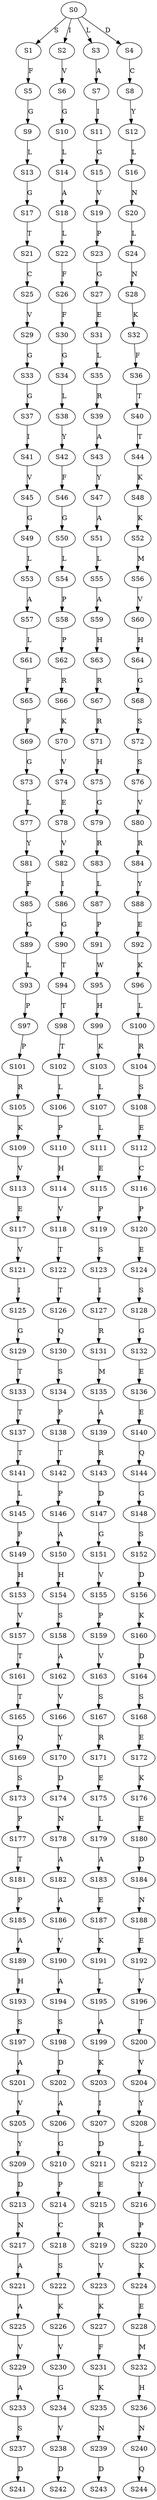 strict digraph  {
	S0 -> S1 [ label = S ];
	S0 -> S2 [ label = I ];
	S0 -> S3 [ label = L ];
	S0 -> S4 [ label = D ];
	S1 -> S5 [ label = F ];
	S2 -> S6 [ label = V ];
	S3 -> S7 [ label = A ];
	S4 -> S8 [ label = C ];
	S5 -> S9 [ label = G ];
	S6 -> S10 [ label = G ];
	S7 -> S11 [ label = I ];
	S8 -> S12 [ label = Y ];
	S9 -> S13 [ label = L ];
	S10 -> S14 [ label = L ];
	S11 -> S15 [ label = G ];
	S12 -> S16 [ label = L ];
	S13 -> S17 [ label = G ];
	S14 -> S18 [ label = A ];
	S15 -> S19 [ label = V ];
	S16 -> S20 [ label = N ];
	S17 -> S21 [ label = T ];
	S18 -> S22 [ label = L ];
	S19 -> S23 [ label = P ];
	S20 -> S24 [ label = L ];
	S21 -> S25 [ label = C ];
	S22 -> S26 [ label = F ];
	S23 -> S27 [ label = G ];
	S24 -> S28 [ label = N ];
	S25 -> S29 [ label = V ];
	S26 -> S30 [ label = F ];
	S27 -> S31 [ label = E ];
	S28 -> S32 [ label = K ];
	S29 -> S33 [ label = G ];
	S30 -> S34 [ label = G ];
	S31 -> S35 [ label = L ];
	S32 -> S36 [ label = F ];
	S33 -> S37 [ label = G ];
	S34 -> S38 [ label = L ];
	S35 -> S39 [ label = R ];
	S36 -> S40 [ label = T ];
	S37 -> S41 [ label = I ];
	S38 -> S42 [ label = Y ];
	S39 -> S43 [ label = A ];
	S40 -> S44 [ label = T ];
	S41 -> S45 [ label = V ];
	S42 -> S46 [ label = F ];
	S43 -> S47 [ label = Y ];
	S44 -> S48 [ label = K ];
	S45 -> S49 [ label = G ];
	S46 -> S50 [ label = G ];
	S47 -> S51 [ label = A ];
	S48 -> S52 [ label = K ];
	S49 -> S53 [ label = L ];
	S50 -> S54 [ label = L ];
	S51 -> S55 [ label = L ];
	S52 -> S56 [ label = M ];
	S53 -> S57 [ label = A ];
	S54 -> S58 [ label = P ];
	S55 -> S59 [ label = A ];
	S56 -> S60 [ label = V ];
	S57 -> S61 [ label = L ];
	S58 -> S62 [ label = P ];
	S59 -> S63 [ label = H ];
	S60 -> S64 [ label = H ];
	S61 -> S65 [ label = F ];
	S62 -> S66 [ label = R ];
	S63 -> S67 [ label = R ];
	S64 -> S68 [ label = G ];
	S65 -> S69 [ label = F ];
	S66 -> S70 [ label = K ];
	S67 -> S71 [ label = R ];
	S68 -> S72 [ label = S ];
	S69 -> S73 [ label = G ];
	S70 -> S74 [ label = V ];
	S71 -> S75 [ label = H ];
	S72 -> S76 [ label = S ];
	S73 -> S77 [ label = L ];
	S74 -> S78 [ label = E ];
	S75 -> S79 [ label = G ];
	S76 -> S80 [ label = V ];
	S77 -> S81 [ label = Y ];
	S78 -> S82 [ label = V ];
	S79 -> S83 [ label = R ];
	S80 -> S84 [ label = R ];
	S81 -> S85 [ label = F ];
	S82 -> S86 [ label = I ];
	S83 -> S87 [ label = L ];
	S84 -> S88 [ label = Y ];
	S85 -> S89 [ label = G ];
	S86 -> S90 [ label = G ];
	S87 -> S91 [ label = P ];
	S88 -> S92 [ label = E ];
	S89 -> S93 [ label = L ];
	S90 -> S94 [ label = T ];
	S91 -> S95 [ label = W ];
	S92 -> S96 [ label = K ];
	S93 -> S97 [ label = P ];
	S94 -> S98 [ label = T ];
	S95 -> S99 [ label = H ];
	S96 -> S100 [ label = L ];
	S97 -> S101 [ label = P ];
	S98 -> S102 [ label = T ];
	S99 -> S103 [ label = K ];
	S100 -> S104 [ label = R ];
	S101 -> S105 [ label = R ];
	S102 -> S106 [ label = L ];
	S103 -> S107 [ label = L ];
	S104 -> S108 [ label = S ];
	S105 -> S109 [ label = K ];
	S106 -> S110 [ label = P ];
	S107 -> S111 [ label = L ];
	S108 -> S112 [ label = E ];
	S109 -> S113 [ label = V ];
	S110 -> S114 [ label = H ];
	S111 -> S115 [ label = E ];
	S112 -> S116 [ label = C ];
	S113 -> S117 [ label = E ];
	S114 -> S118 [ label = V ];
	S115 -> S119 [ label = P ];
	S116 -> S120 [ label = P ];
	S117 -> S121 [ label = V ];
	S118 -> S122 [ label = T ];
	S119 -> S123 [ label = S ];
	S120 -> S124 [ label = E ];
	S121 -> S125 [ label = I ];
	S122 -> S126 [ label = T ];
	S123 -> S127 [ label = I ];
	S124 -> S128 [ label = S ];
	S125 -> S129 [ label = G ];
	S126 -> S130 [ label = Q ];
	S127 -> S131 [ label = R ];
	S128 -> S132 [ label = G ];
	S129 -> S133 [ label = T ];
	S130 -> S134 [ label = S ];
	S131 -> S135 [ label = M ];
	S132 -> S136 [ label = E ];
	S133 -> S137 [ label = T ];
	S134 -> S138 [ label = P ];
	S135 -> S139 [ label = A ];
	S136 -> S140 [ label = E ];
	S137 -> S141 [ label = T ];
	S138 -> S142 [ label = T ];
	S139 -> S143 [ label = R ];
	S140 -> S144 [ label = Q ];
	S141 -> S145 [ label = L ];
	S142 -> S146 [ label = P ];
	S143 -> S147 [ label = D ];
	S144 -> S148 [ label = G ];
	S145 -> S149 [ label = P ];
	S146 -> S150 [ label = A ];
	S147 -> S151 [ label = G ];
	S148 -> S152 [ label = S ];
	S149 -> S153 [ label = H ];
	S150 -> S154 [ label = H ];
	S151 -> S155 [ label = V ];
	S152 -> S156 [ label = D ];
	S153 -> S157 [ label = V ];
	S154 -> S158 [ label = S ];
	S155 -> S159 [ label = P ];
	S156 -> S160 [ label = K ];
	S157 -> S161 [ label = T ];
	S158 -> S162 [ label = A ];
	S159 -> S163 [ label = V ];
	S160 -> S164 [ label = D ];
	S161 -> S165 [ label = T ];
	S162 -> S166 [ label = V ];
	S163 -> S167 [ label = S ];
	S164 -> S168 [ label = S ];
	S165 -> S169 [ label = Q ];
	S166 -> S170 [ label = Y ];
	S167 -> S171 [ label = R ];
	S168 -> S172 [ label = E ];
	S169 -> S173 [ label = S ];
	S170 -> S174 [ label = D ];
	S171 -> S175 [ label = E ];
	S172 -> S176 [ label = K ];
	S173 -> S177 [ label = P ];
	S174 -> S178 [ label = N ];
	S175 -> S179 [ label = L ];
	S176 -> S180 [ label = E ];
	S177 -> S181 [ label = T ];
	S178 -> S182 [ label = A ];
	S179 -> S183 [ label = A ];
	S180 -> S184 [ label = D ];
	S181 -> S185 [ label = P ];
	S182 -> S186 [ label = A ];
	S183 -> S187 [ label = E ];
	S184 -> S188 [ label = N ];
	S185 -> S189 [ label = A ];
	S186 -> S190 [ label = V ];
	S187 -> S191 [ label = K ];
	S188 -> S192 [ label = E ];
	S189 -> S193 [ label = H ];
	S190 -> S194 [ label = A ];
	S191 -> S195 [ label = L ];
	S192 -> S196 [ label = V ];
	S193 -> S197 [ label = S ];
	S194 -> S198 [ label = S ];
	S195 -> S199 [ label = A ];
	S196 -> S200 [ label = T ];
	S197 -> S201 [ label = A ];
	S198 -> S202 [ label = D ];
	S199 -> S203 [ label = K ];
	S200 -> S204 [ label = V ];
	S201 -> S205 [ label = V ];
	S202 -> S206 [ label = A ];
	S203 -> S207 [ label = I ];
	S204 -> S208 [ label = Y ];
	S205 -> S209 [ label = Y ];
	S206 -> S210 [ label = G ];
	S207 -> S211 [ label = D ];
	S208 -> S212 [ label = L ];
	S209 -> S213 [ label = D ];
	S210 -> S214 [ label = P ];
	S211 -> S215 [ label = E ];
	S212 -> S216 [ label = Y ];
	S213 -> S217 [ label = N ];
	S214 -> S218 [ label = C ];
	S215 -> S219 [ label = R ];
	S216 -> S220 [ label = P ];
	S217 -> S221 [ label = A ];
	S218 -> S222 [ label = S ];
	S219 -> S223 [ label = V ];
	S220 -> S224 [ label = K ];
	S221 -> S225 [ label = A ];
	S222 -> S226 [ label = K ];
	S223 -> S227 [ label = K ];
	S224 -> S228 [ label = E ];
	S225 -> S229 [ label = V ];
	S226 -> S230 [ label = V ];
	S227 -> S231 [ label = F ];
	S228 -> S232 [ label = M ];
	S229 -> S233 [ label = A ];
	S230 -> S234 [ label = G ];
	S231 -> S235 [ label = K ];
	S232 -> S236 [ label = H ];
	S233 -> S237 [ label = S ];
	S234 -> S238 [ label = V ];
	S235 -> S239 [ label = N ];
	S236 -> S240 [ label = N ];
	S237 -> S241 [ label = D ];
	S238 -> S242 [ label = D ];
	S239 -> S243 [ label = D ];
	S240 -> S244 [ label = Q ];
}
